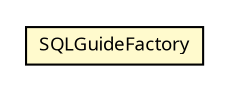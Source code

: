 #!/usr/local/bin/dot
#
# Class diagram 
# Generated by UMLGraph version R5_6 (http://www.umlgraph.org/)
#

digraph G {
	edge [fontname="Trebuchet MS",fontsize=10,labelfontname="Trebuchet MS",labelfontsize=10];
	node [fontname="Trebuchet MS",fontsize=10,shape=plaintext];
	nodesep=0.25;
	ranksep=0.5;
	// se.cambio.cds.model.guide.dao.SQLGuideFactory
	c309199 [label=<<table title="se.cambio.cds.model.guide.dao.SQLGuideFactory" border="0" cellborder="1" cellspacing="0" cellpadding="2" port="p" bgcolor="lemonChiffon" href="./SQLGuideFactory.html">
		<tr><td><table border="0" cellspacing="0" cellpadding="1">
<tr><td align="center" balign="center"><font face="Trebuchet MS"> SQLGuideFactory </font></td></tr>
		</table></td></tr>
		</table>>, URL="./SQLGuideFactory.html", fontname="Trebuchet MS", fontcolor="black", fontsize=9.0];
}

